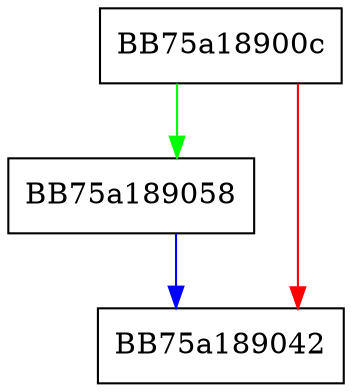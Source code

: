 digraph find {
  node [shape="box"];
  graph [splines=ortho];
  BB75a18900c -> BB75a189058 [color="green"];
  BB75a18900c -> BB75a189042 [color="red"];
  BB75a189058 -> BB75a189042 [color="blue"];
}